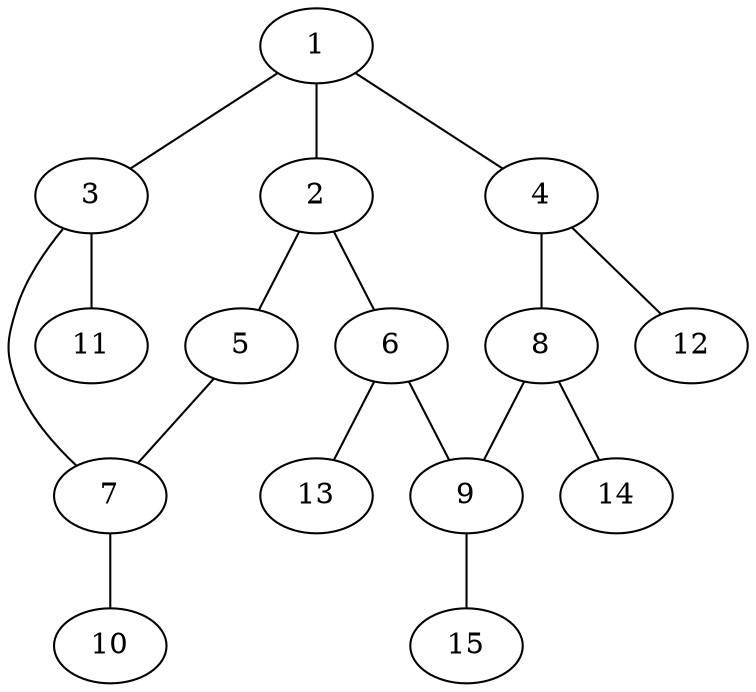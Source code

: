 graph molecule_3042 {
	1	 [chem=C];
	2	 [chem=C];
	1 -- 2	 [valence=2];
	3	 [chem=N];
	1 -- 3	 [valence=1];
	4	 [chem=C];
	1 -- 4	 [valence=1];
	5	 [chem=O];
	2 -- 5	 [valence=1];
	6	 [chem=C];
	2 -- 6	 [valence=1];
	7	 [chem=C];
	3 -- 7	 [valence=1];
	11	 [chem=H];
	3 -- 11	 [valence=1];
	8	 [chem=C];
	4 -- 8	 [valence=2];
	12	 [chem=H];
	4 -- 12	 [valence=1];
	5 -- 7	 [valence=1];
	9	 [chem=C];
	6 -- 9	 [valence=2];
	13	 [chem=H];
	6 -- 13	 [valence=1];
	10	 [chem=O];
	7 -- 10	 [valence=2];
	8 -- 9	 [valence=1];
	14	 [chem=H];
	8 -- 14	 [valence=1];
	15	 [chem=H];
	9 -- 15	 [valence=1];
}
